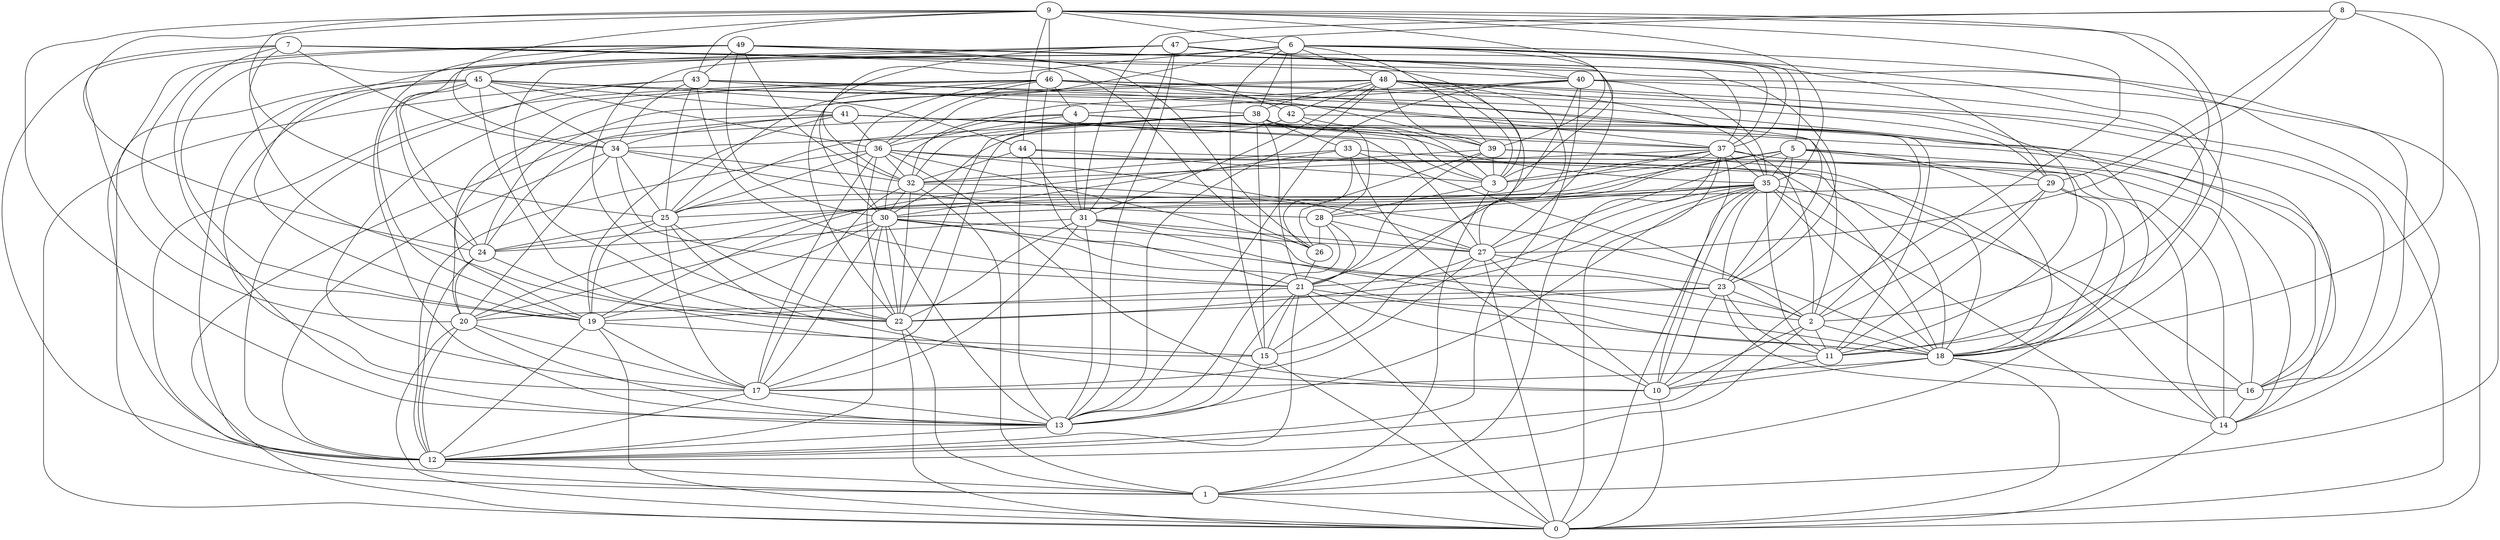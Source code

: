 digraph GG_graph {

subgraph G_graph {
edge [color = black]
"9" -> "24" [dir = none]
"9" -> "43" [dir = none]
"9" -> "46" [dir = none]
"9" -> "12" [dir = none]
"24" -> "12" [dir = none]
"29" -> "1" [dir = none]
"29" -> "18" [dir = none]
"8" -> "31" [dir = none]
"8" -> "1" [dir = none]
"8" -> "18" [dir = none]
"35" -> "0" [dir = none]
"35" -> "28" [dir = none]
"35" -> "24" [dir = none]
"35" -> "11" [dir = none]
"35" -> "22" [dir = none]
"35" -> "23" [dir = none]
"35" -> "30" [dir = none]
"35" -> "18" [dir = none]
"27" -> "17" [dir = none]
"27" -> "15" [dir = none]
"27" -> "10" [dir = none]
"27" -> "0" [dir = none]
"27" -> "23" [dir = none]
"15" -> "13" [dir = none]
"20" -> "0" [dir = none]
"20" -> "13" [dir = none]
"20" -> "12" [dir = none]
"18" -> "10" [dir = none]
"18" -> "16" [dir = none]
"5" -> "23" [dir = none]
"5" -> "29" [dir = none]
"5" -> "35" [dir = none]
"5" -> "14" [dir = none]
"5" -> "20" [dir = none]
"5" -> "3" [dir = none]
"5" -> "18" [dir = none]
"19" -> "15" [dir = none]
"19" -> "0" [dir = none]
"19" -> "12" [dir = none]
"49" -> "19" [dir = none]
"49" -> "14" [dir = none]
"49" -> "30" [dir = none]
"49" -> "13" [dir = none]
"42" -> "34" [dir = none]
"42" -> "28" [dir = none]
"22" -> "0" [dir = none]
"36" -> "18" [dir = none]
"36" -> "10" [dir = none]
"36" -> "26" [dir = none]
"36" -> "32" [dir = none]
"36" -> "12" [dir = none]
"36" -> "22" [dir = none]
"36" -> "14" [dir = none]
"43" -> "12" [dir = none]
"43" -> "21" [dir = none]
"43" -> "37" [dir = none]
"39" -> "21" [dir = none]
"4" -> "35" [dir = none]
"4" -> "36" [dir = none]
"4" -> "39" [dir = none]
"4" -> "37" [dir = none]
"31" -> "24" [dir = none]
"31" -> "18" [dir = none]
"31" -> "2" [dir = none]
"2" -> "11" [dir = none]
"33" -> "14" [dir = none]
"33" -> "10" [dir = none]
"33" -> "2" [dir = none]
"46" -> "39" [dir = none]
"46" -> "21" [dir = none]
"46" -> "25" [dir = none]
"46" -> "17" [dir = none]
"46" -> "16" [dir = none]
"46" -> "30" [dir = none]
"7" -> "40" [dir = none]
"7" -> "22" [dir = none]
"7" -> "12" [dir = none]
"41" -> "3" [dir = none]
"41" -> "14" [dir = none]
"41" -> "27" [dir = none]
"41" -> "2" [dir = none]
"41" -> "19" [dir = none]
"41" -> "36" [dir = none]
"28" -> "27" [dir = none]
"28" -> "26" [dir = none]
"28" -> "21" [dir = none]
"37" -> "10" [dir = none]
"37" -> "1" [dir = none]
"37" -> "35" [dir = none]
"37" -> "2" [dir = none]
"37" -> "25" [dir = none]
"32" -> "1" [dir = none]
"32" -> "30" [dir = none]
"32" -> "22" [dir = none]
"26" -> "21" [dir = none]
"17" -> "13" [dir = none]
"17" -> "12" [dir = none]
"40" -> "0" [dir = none]
"40" -> "35" [dir = none]
"40" -> "32" [dir = none]
"34" -> "28" [dir = none]
"34" -> "32" [dir = none]
"34" -> "21" [dir = none]
"23" -> "11" [dir = none]
"21" -> "18" [dir = none]
"21" -> "0" [dir = none]
"21" -> "19" [dir = none]
"21" -> "13" [dir = none]
"44" -> "13" [dir = none]
"44" -> "18" [dir = none]
"12" -> "1" [dir = none]
"45" -> "34" [dir = none]
"45" -> "18" [dir = none]
"45" -> "24" [dir = none]
"45" -> "44" [dir = none]
"3" -> "28" [dir = none]
"30" -> "13" [dir = none]
"30" -> "12" [dir = none]
"30" -> "19" [dir = none]
"30" -> "18" [dir = none]
"30" -> "17" [dir = none]
"6" -> "37" [dir = none]
"6" -> "42" [dir = none]
"6" -> "15" [dir = none]
"6" -> "29" [dir = none]
"6" -> "5" [dir = none]
"6" -> "18" [dir = none]
"6" -> "22" [dir = none]
"6" -> "36" [dir = none]
"6" -> "39" [dir = none]
"38" -> "25" [dir = none]
"38" -> "37" [dir = none]
"38" -> "17" [dir = none]
"38" -> "3" [dir = none]
"38" -> "22" [dir = none]
"38" -> "15" [dir = none]
"48" -> "24" [dir = none]
"48" -> "11" [dir = none]
"48" -> "27" [dir = none]
"48" -> "31" [dir = none]
"48" -> "22" [dir = none]
"48" -> "3" [dir = none]
"16" -> "14" [dir = none]
"47" -> "13" [dir = none]
"47" -> "31" [dir = none]
"47" -> "22" [dir = none]
"47" -> "19" [dir = none]
"36" -> "17" [dir = none]
"46" -> "19" [dir = none]
"8" -> "47" [dir = none]
"47" -> "3" [dir = none]
"48" -> "42" [dir = none]
"9" -> "6" [dir = none]
"30" -> "20" [dir = none]
"25" -> "22" [dir = none]
"34" -> "12" [dir = none]
"48" -> "0" [dir = none]
"49" -> "45" [dir = none]
"9" -> "25" [dir = none]
"15" -> "0" [dir = none]
"30" -> "2" [dir = none]
"45" -> "11" [dir = none]
"40" -> "21" [dir = none]
"6" -> "48" [dir = none]
"39" -> "19" [dir = none]
"37" -> "30" [dir = none]
"48" -> "38" [dir = none]
"40" -> "12" [dir = none]
"46" -> "29" [dir = none]
"46" -> "4" [dir = none]
"43" -> "16" [dir = none]
"43" -> "25" [dir = none]
"28" -> "13" [dir = none]
"21" -> "11" [dir = none]
"6" -> "19" [dir = none]
"22" -> "1" [dir = none]
"30" -> "22" [dir = none]
"23" -> "22" [dir = none]
"37" -> "32" [dir = none]
"25" -> "17" [dir = none]
"6" -> "16" [dir = none]
"31" -> "17" [dir = none]
"5" -> "25" [dir = none]
"31" -> "22" [dir = none]
"2" -> "10" [dir = none]
"7" -> "20" [dir = none]
"47" -> "37" [dir = none]
"23" -> "16" [dir = none]
"23" -> "20" [dir = none]
"45" -> "17" [dir = none]
"49" -> "37" [dir = none]
"9" -> "34" [dir = none]
"6" -> "24" [dir = none]
"36" -> "25" [dir = none]
"44" -> "3" [dir = none]
"1" -> "0" [dir = none]
"45" -> "22" [dir = none]
"4" -> "31" [dir = none]
"21" -> "12" [dir = none]
"5" -> "27" [dir = none]
"42" -> "16" [dir = none]
"35" -> "13" [dir = none]
"36" -> "27" [dir = none]
"23" -> "2" [dir = none]
"9" -> "44" [dir = none]
"13" -> "12" [dir = none]
"31" -> "27" [dir = none]
"7" -> "23" [dir = none]
"23" -> "10" [dir = none]
"34" -> "20" [dir = none]
"9" -> "39" [dir = none]
"19" -> "17" [dir = none]
"10" -> "0" [dir = none]
"41" -> "20" [dir = none]
"41" -> "24" [dir = none]
"18" -> "17" [dir = none]
"9" -> "13" [dir = none]
"48" -> "35" [dir = none]
"43" -> "34" [dir = none]
"3" -> "1" [dir = none]
"18" -> "0" [dir = none]
"39" -> "14" [dir = none]
"49" -> "32" [dir = none]
"41" -> "34" [dir = none]
"24" -> "20" [dir = none]
"9" -> "11" [dir = none]
"32" -> "18" [dir = none]
"8" -> "29" [dir = none]
"45" -> "19" [dir = none]
"44" -> "31" [dir = none]
"33" -> "32" [dir = none]
"48" -> "13" [dir = none]
"38" -> "2" [dir = none]
"37" -> "0" [dir = none]
"39" -> "26" [dir = none]
"35" -> "14" [dir = none]
"24" -> "15" [dir = none]
"33" -> "26" [dir = none]
"29" -> "11" [dir = none]
"8" -> "27" [dir = none]
"48" -> "15" [dir = none]
"40" -> "11" [dir = none]
"43" -> "38" [dir = none]
"37" -> "16" [dir = none]
"49" -> "12" [dir = none]
"7" -> "34" [dir = none]
"45" -> "41" [dir = none]
"38" -> "21" [dir = none]
"45" -> "36" [dir = none]
"38" -> "33" [dir = none]
"21" -> "15" [dir = none]
"14" -> "0" [dir = none]
"2" -> "18" [dir = none]
"20" -> "17" [dir = none]
"11" -> "10" [dir = none]
"25" -> "19" [dir = none]
"7" -> "13" [dir = none]
"46" -> "1" [dir = none]
"6" -> "30" [dir = none]
"7" -> "26" [dir = none]
"6" -> "38" [dir = none]
"46" -> "23" [dir = none]
"35" -> "16" [dir = none]
"42" -> "30" [dir = none]
"44" -> "32" [dir = none]
"31" -> "13" [dir = none]
"38" -> "32" [dir = none]
"48" -> "39" [dir = none]
"34" -> "25" [dir = none]
"40" -> "13" [dir = none]
"39" -> "3" [dir = none]
"40" -> "4" [dir = none]
"9" -> "2" [dir = none]
"25" -> "10" [dir = none]
"46" -> "36" [dir = none]
"43" -> "0" [dir = none]
"45" -> "1" [dir = none]
"4" -> "30" [dir = none]
"42" -> "3" [dir = none]
"49" -> "26" [dir = none]
"4" -> "0" [dir = none]
"35" -> "21" [dir = none]
"30" -> "27" [dir = none]
"47" -> "40" [dir = none]
"35" -> "10" [dir = none]
"6" -> "3" [dir = none]
"49" -> "42" [dir = none]
"25" -> "24" [dir = none]
"47" -> "32" [dir = none]
"9" -> "35" [dir = none]
"29" -> "2" [dir = none]
"45" -> "12" [dir = none]
"29" -> "25" [dir = none]
"39" -> "18" [dir = none]
"33" -> "30" [dir = none]
"37" -> "3" [dir = none]
"32" -> "17" [dir = none]
"49" -> "27" [dir = none]
"2" -> "12" [dir = none]
"49" -> "43" [dir = none]
}

}
